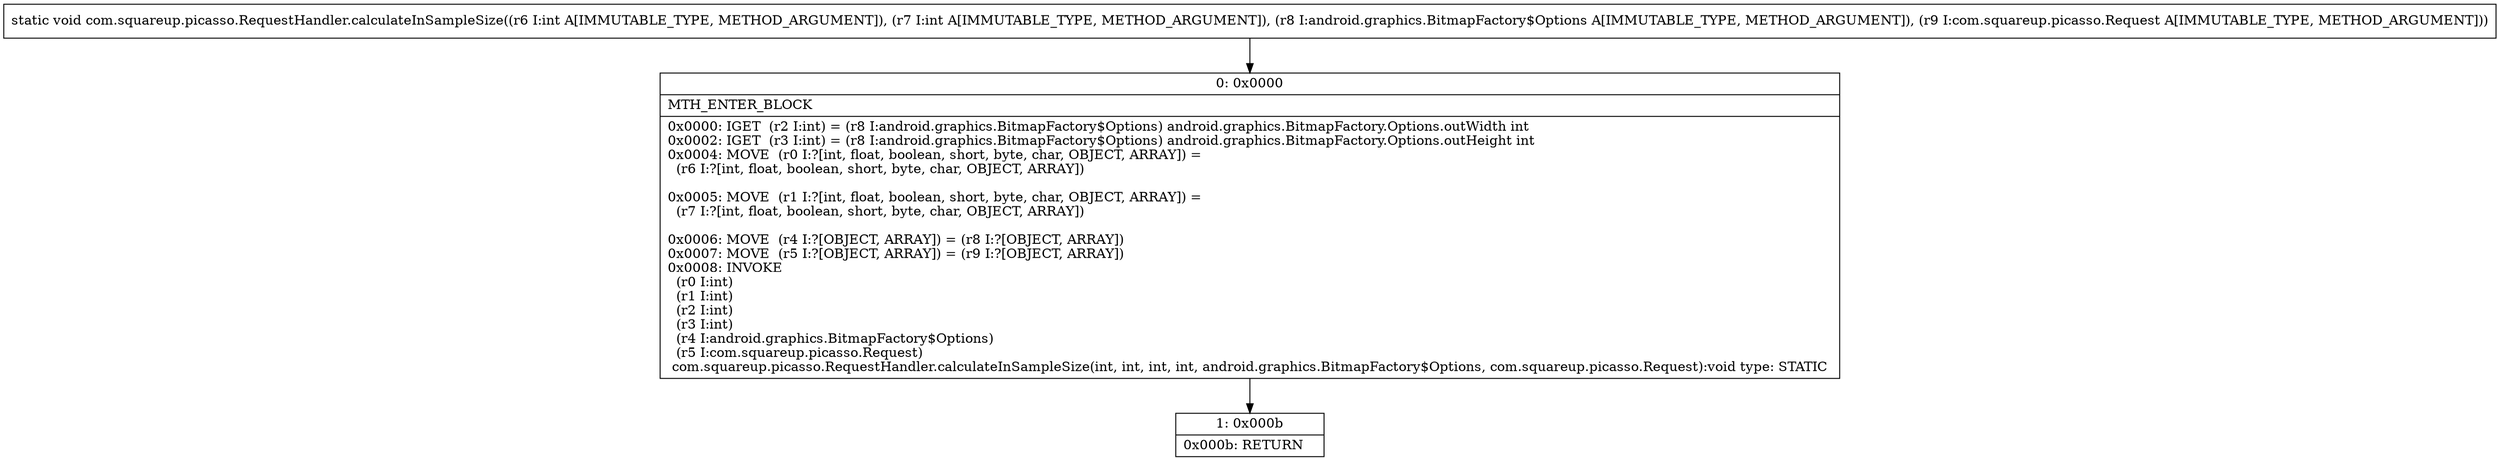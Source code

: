 digraph "CFG forcom.squareup.picasso.RequestHandler.calculateInSampleSize(IILandroid\/graphics\/BitmapFactory$Options;Lcom\/squareup\/picasso\/Request;)V" {
Node_0 [shape=record,label="{0\:\ 0x0000|MTH_ENTER_BLOCK\l|0x0000: IGET  (r2 I:int) = (r8 I:android.graphics.BitmapFactory$Options) android.graphics.BitmapFactory.Options.outWidth int \l0x0002: IGET  (r3 I:int) = (r8 I:android.graphics.BitmapFactory$Options) android.graphics.BitmapFactory.Options.outHeight int \l0x0004: MOVE  (r0 I:?[int, float, boolean, short, byte, char, OBJECT, ARRAY]) = \l  (r6 I:?[int, float, boolean, short, byte, char, OBJECT, ARRAY])\l \l0x0005: MOVE  (r1 I:?[int, float, boolean, short, byte, char, OBJECT, ARRAY]) = \l  (r7 I:?[int, float, boolean, short, byte, char, OBJECT, ARRAY])\l \l0x0006: MOVE  (r4 I:?[OBJECT, ARRAY]) = (r8 I:?[OBJECT, ARRAY]) \l0x0007: MOVE  (r5 I:?[OBJECT, ARRAY]) = (r9 I:?[OBJECT, ARRAY]) \l0x0008: INVOKE  \l  (r0 I:int)\l  (r1 I:int)\l  (r2 I:int)\l  (r3 I:int)\l  (r4 I:android.graphics.BitmapFactory$Options)\l  (r5 I:com.squareup.picasso.Request)\l com.squareup.picasso.RequestHandler.calculateInSampleSize(int, int, int, int, android.graphics.BitmapFactory$Options, com.squareup.picasso.Request):void type: STATIC \l}"];
Node_1 [shape=record,label="{1\:\ 0x000b|0x000b: RETURN   \l}"];
MethodNode[shape=record,label="{static void com.squareup.picasso.RequestHandler.calculateInSampleSize((r6 I:int A[IMMUTABLE_TYPE, METHOD_ARGUMENT]), (r7 I:int A[IMMUTABLE_TYPE, METHOD_ARGUMENT]), (r8 I:android.graphics.BitmapFactory$Options A[IMMUTABLE_TYPE, METHOD_ARGUMENT]), (r9 I:com.squareup.picasso.Request A[IMMUTABLE_TYPE, METHOD_ARGUMENT])) }"];
MethodNode -> Node_0;
Node_0 -> Node_1;
}

